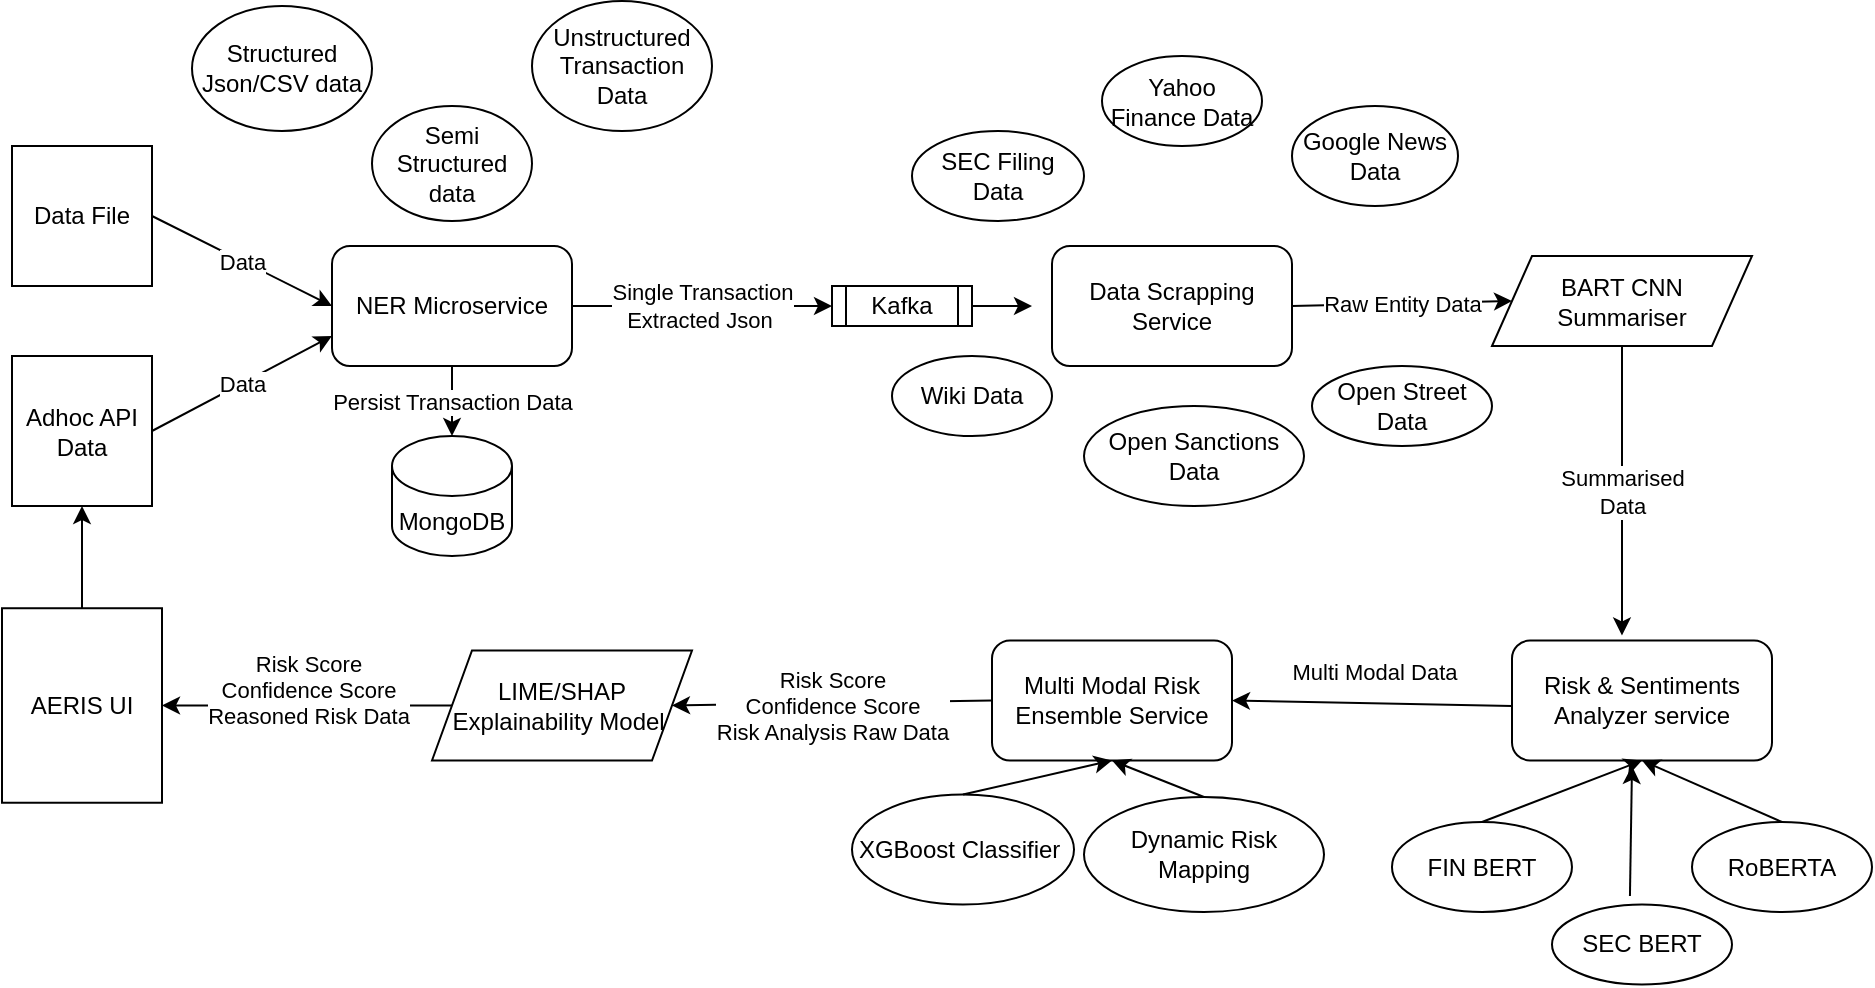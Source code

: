 <mxfile version="26.1.3">
  <diagram name="Page-1" id="dFS9PV1V3QEVHVAMzsRe">
    <mxGraphModel dx="954" dy="589" grid="1" gridSize="10" guides="1" tooltips="1" connect="1" arrows="1" fold="1" page="1" pageScale="1" pageWidth="827" pageHeight="1169" math="0" shadow="0">
      <root>
        <mxCell id="0" />
        <mxCell id="1" parent="0" />
        <mxCell id="kVQ07I4kiqU_vx61COl9-9" value="NER Microservice" style="rounded=1;whiteSpace=wrap;html=1;" parent="1" vertex="1">
          <mxGeometry x="190" y="290" width="120" height="60" as="geometry" />
        </mxCell>
        <mxCell id="kVQ07I4kiqU_vx61COl9-10" value="Adhoc API Data" style="rounded=0;whiteSpace=wrap;html=1;direction=south;" parent="1" vertex="1">
          <mxGeometry x="30" y="345" width="70" height="75" as="geometry" />
        </mxCell>
        <mxCell id="kVQ07I4kiqU_vx61COl9-12" value="MongoDB" style="shape=cylinder3;whiteSpace=wrap;html=1;boundedLbl=1;backgroundOutline=1;size=15;" parent="1" vertex="1">
          <mxGeometry x="220" y="385" width="60" height="60" as="geometry" />
        </mxCell>
        <mxCell id="kVQ07I4kiqU_vx61COl9-13" value="Kafka" style="shape=process;whiteSpace=wrap;html=1;backgroundOutline=1;" parent="1" vertex="1">
          <mxGeometry x="440" y="310" width="70" height="20" as="geometry" />
        </mxCell>
        <mxCell id="kVQ07I4kiqU_vx61COl9-14" value="Data Scrapping Service" style="rounded=1;whiteSpace=wrap;html=1;" parent="1" vertex="1">
          <mxGeometry x="550" y="290" width="120" height="60" as="geometry" />
        </mxCell>
        <mxCell id="kVQ07I4kiqU_vx61COl9-15" value="SEC Filing Data" style="ellipse;whiteSpace=wrap;html=1;" parent="1" vertex="1">
          <mxGeometry x="480" y="232.5" width="86" height="45" as="geometry" />
        </mxCell>
        <mxCell id="kVQ07I4kiqU_vx61COl9-16" value="Yahoo Finance Data" style="ellipse;whiteSpace=wrap;html=1;" parent="1" vertex="1">
          <mxGeometry x="575" y="195" width="80" height="45" as="geometry" />
        </mxCell>
        <mxCell id="kVQ07I4kiqU_vx61COl9-17" value="Google News Data" style="ellipse;whiteSpace=wrap;html=1;" parent="1" vertex="1">
          <mxGeometry x="670" y="220" width="83" height="50" as="geometry" />
        </mxCell>
        <mxCell id="kVQ07I4kiqU_vx61COl9-18" value="Structured Json/CSV data" style="ellipse;whiteSpace=wrap;html=1;" parent="1" vertex="1">
          <mxGeometry x="120" y="170" width="90" height="62.5" as="geometry" />
        </mxCell>
        <mxCell id="kVQ07I4kiqU_vx61COl9-19" value="Semi Structured data" style="ellipse;whiteSpace=wrap;html=1;" parent="1" vertex="1">
          <mxGeometry x="210" y="220" width="80" height="57.5" as="geometry" />
        </mxCell>
        <mxCell id="kVQ07I4kiqU_vx61COl9-20" value="Unstructured Transaction Data" style="ellipse;whiteSpace=wrap;html=1;" parent="1" vertex="1">
          <mxGeometry x="290" y="167.5" width="90" height="65" as="geometry" />
        </mxCell>
        <mxCell id="kVQ07I4kiqU_vx61COl9-23" value="BART CNN&lt;div&gt;Summariser&lt;/div&gt;" style="shape=parallelogram;perimeter=parallelogramPerimeter;whiteSpace=wrap;html=1;fixedSize=1;" parent="1" vertex="1">
          <mxGeometry x="770" y="295" width="130" height="45" as="geometry" />
        </mxCell>
        <mxCell id="kVQ07I4kiqU_vx61COl9-24" value="Risk &amp;amp; Sentiments Analyzer service" style="rounded=1;whiteSpace=wrap;html=1;" parent="1" vertex="1">
          <mxGeometry x="780" y="487.25" width="130" height="60" as="geometry" />
        </mxCell>
        <mxCell id="kVQ07I4kiqU_vx61COl9-25" value="SEC BERT" style="ellipse;whiteSpace=wrap;html=1;" parent="1" vertex="1">
          <mxGeometry x="800" y="619.25" width="90" height="40" as="geometry" />
        </mxCell>
        <mxCell id="kVQ07I4kiqU_vx61COl9-26" value="FIN BERT" style="ellipse;whiteSpace=wrap;html=1;" parent="1" vertex="1">
          <mxGeometry x="719.99" y="578" width="90" height="45" as="geometry" />
        </mxCell>
        <mxCell id="kVQ07I4kiqU_vx61COl9-27" value="RoBERTA" style="ellipse;whiteSpace=wrap;html=1;" parent="1" vertex="1">
          <mxGeometry x="870" y="578" width="90" height="45" as="geometry" />
        </mxCell>
        <mxCell id="kVQ07I4kiqU_vx61COl9-28" value="Wiki Data" style="ellipse;whiteSpace=wrap;html=1;" parent="1" vertex="1">
          <mxGeometry x="470" y="345" width="80" height="40" as="geometry" />
        </mxCell>
        <mxCell id="kVQ07I4kiqU_vx61COl9-29" value="Open Sanctions&lt;div&gt;Data&lt;/div&gt;" style="ellipse;whiteSpace=wrap;html=1;" parent="1" vertex="1">
          <mxGeometry x="566" y="370" width="110" height="50" as="geometry" />
        </mxCell>
        <mxCell id="kVQ07I4kiqU_vx61COl9-30" value="Open Street Data" style="ellipse;whiteSpace=wrap;html=1;" parent="1" vertex="1">
          <mxGeometry x="680" y="350" width="90" height="40" as="geometry" />
        </mxCell>
        <mxCell id="kVQ07I4kiqU_vx61COl9-31" value="Multi Modal Risk Ensemble Service" style="rounded=1;whiteSpace=wrap;html=1;" parent="1" vertex="1">
          <mxGeometry x="520" y="487.25" width="120" height="60" as="geometry" />
        </mxCell>
        <mxCell id="kVQ07I4kiqU_vx61COl9-32" value="XGBoost Classifier&amp;nbsp;" style="ellipse;whiteSpace=wrap;html=1;" parent="1" vertex="1">
          <mxGeometry x="450" y="564.25" width="111" height="55" as="geometry" />
        </mxCell>
        <mxCell id="kVQ07I4kiqU_vx61COl9-33" value="Dynamic Risk Mapping" style="ellipse;whiteSpace=wrap;html=1;" parent="1" vertex="1">
          <mxGeometry x="566" y="565.5" width="120" height="57.5" as="geometry" />
        </mxCell>
        <mxCell id="kVQ07I4kiqU_vx61COl9-35" value="LIME/SHAP Explainability Model&amp;nbsp;" style="shape=parallelogram;perimeter=parallelogramPerimeter;whiteSpace=wrap;html=1;fixedSize=1;" parent="1" vertex="1">
          <mxGeometry x="240" y="492.25" width="130" height="55" as="geometry" />
        </mxCell>
        <mxCell id="kVQ07I4kiqU_vx61COl9-83" value="" style="edgeStyle=orthogonalEdgeStyle;rounded=0;orthogonalLoop=1;jettySize=auto;html=1;" parent="1" source="kVQ07I4kiqU_vx61COl9-36" target="kVQ07I4kiqU_vx61COl9-10" edge="1">
          <mxGeometry relative="1" as="geometry" />
        </mxCell>
        <mxCell id="kVQ07I4kiqU_vx61COl9-36" value="AERIS UI" style="rounded=0;whiteSpace=wrap;html=1;direction=south;" parent="1" vertex="1">
          <mxGeometry x="25" y="471.12" width="80" height="97.25" as="geometry" />
        </mxCell>
        <mxCell id="kVQ07I4kiqU_vx61COl9-37" value="Data File" style="whiteSpace=wrap;html=1;aspect=fixed;" parent="1" vertex="1">
          <mxGeometry x="30" y="240" width="70" height="70" as="geometry" />
        </mxCell>
        <mxCell id="kVQ07I4kiqU_vx61COl9-43" value="" style="endArrow=classic;html=1;rounded=0;exitX=1;exitY=0.5;exitDx=0;exitDy=0;entryX=0;entryY=0.5;entryDx=0;entryDy=0;" parent="1" source="kVQ07I4kiqU_vx61COl9-37" target="kVQ07I4kiqU_vx61COl9-9" edge="1">
          <mxGeometry relative="1" as="geometry">
            <mxPoint x="180" y="350" as="sourcePoint" />
            <mxPoint x="280" y="350" as="targetPoint" />
          </mxGeometry>
        </mxCell>
        <mxCell id="kVQ07I4kiqU_vx61COl9-44" value="Data" style="edgeLabel;resizable=0;html=1;;align=center;verticalAlign=middle;" parent="kVQ07I4kiqU_vx61COl9-43" connectable="0" vertex="1">
          <mxGeometry relative="1" as="geometry" />
        </mxCell>
        <mxCell id="kVQ07I4kiqU_vx61COl9-46" value="" style="endArrow=classic;html=1;rounded=0;exitX=0.5;exitY=0;exitDx=0;exitDy=0;entryX=0;entryY=0.75;entryDx=0;entryDy=0;" parent="1" source="kVQ07I4kiqU_vx61COl9-10" target="kVQ07I4kiqU_vx61COl9-9" edge="1">
          <mxGeometry relative="1" as="geometry">
            <mxPoint x="180" y="350" as="sourcePoint" />
            <mxPoint x="280" y="350" as="targetPoint" />
          </mxGeometry>
        </mxCell>
        <mxCell id="kVQ07I4kiqU_vx61COl9-47" value="Data" style="edgeLabel;resizable=0;html=1;;align=center;verticalAlign=middle;" parent="kVQ07I4kiqU_vx61COl9-46" connectable="0" vertex="1">
          <mxGeometry relative="1" as="geometry" />
        </mxCell>
        <mxCell id="kVQ07I4kiqU_vx61COl9-49" value="" style="endArrow=classic;html=1;rounded=0;exitX=0.5;exitY=1;exitDx=0;exitDy=0;" parent="1" source="kVQ07I4kiqU_vx61COl9-9" target="kVQ07I4kiqU_vx61COl9-12" edge="1">
          <mxGeometry relative="1" as="geometry">
            <mxPoint x="230" y="350" as="sourcePoint" />
            <mxPoint x="280" y="350" as="targetPoint" />
          </mxGeometry>
        </mxCell>
        <mxCell id="kVQ07I4kiqU_vx61COl9-50" value="Persist Transaction Data" style="edgeLabel;resizable=0;html=1;;align=center;verticalAlign=middle;" parent="kVQ07I4kiqU_vx61COl9-49" connectable="0" vertex="1">
          <mxGeometry relative="1" as="geometry" />
        </mxCell>
        <mxCell id="kVQ07I4kiqU_vx61COl9-52" value="Single Transaction&lt;br&gt;Extracted Json&amp;nbsp;" style="endArrow=classic;html=1;rounded=0;exitX=1;exitY=0.5;exitDx=0;exitDy=0;entryX=0;entryY=0.5;entryDx=0;entryDy=0;" parent="1" source="kVQ07I4kiqU_vx61COl9-9" target="kVQ07I4kiqU_vx61COl9-13" edge="1">
          <mxGeometry relative="1" as="geometry">
            <mxPoint x="180" y="350" as="sourcePoint" />
            <mxPoint x="280" y="350" as="targetPoint" />
          </mxGeometry>
        </mxCell>
        <mxCell id="kVQ07I4kiqU_vx61COl9-54" value="" style="endArrow=classic;html=1;rounded=0;exitX=1;exitY=0.5;exitDx=0;exitDy=0;" parent="1" source="kVQ07I4kiqU_vx61COl9-13" edge="1">
          <mxGeometry relative="1" as="geometry">
            <mxPoint x="330" y="350" as="sourcePoint" />
            <mxPoint x="540" y="320" as="targetPoint" />
          </mxGeometry>
        </mxCell>
        <mxCell id="kVQ07I4kiqU_vx61COl9-57" value="" style="endArrow=classic;html=1;rounded=0;exitX=1;exitY=0.5;exitDx=0;exitDy=0;entryX=0;entryY=0.5;entryDx=0;entryDy=0;" parent="1" source="kVQ07I4kiqU_vx61COl9-14" target="kVQ07I4kiqU_vx61COl9-23" edge="1">
          <mxGeometry relative="1" as="geometry">
            <mxPoint x="420" y="350" as="sourcePoint" />
            <mxPoint x="520" y="350" as="targetPoint" />
          </mxGeometry>
        </mxCell>
        <mxCell id="kVQ07I4kiqU_vx61COl9-58" value="Raw Entity Data" style="edgeLabel;resizable=0;html=1;;align=center;verticalAlign=middle;" parent="kVQ07I4kiqU_vx61COl9-57" connectable="0" vertex="1">
          <mxGeometry relative="1" as="geometry" />
        </mxCell>
        <mxCell id="kVQ07I4kiqU_vx61COl9-60" value="S" style="endArrow=classic;html=1;rounded=0;exitX=0.5;exitY=1;exitDx=0;exitDy=0;entryX=0.423;entryY=-0.042;entryDx=0;entryDy=0;entryPerimeter=0;" parent="1" source="kVQ07I4kiqU_vx61COl9-23" target="kVQ07I4kiqU_vx61COl9-24" edge="1">
          <mxGeometry relative="1" as="geometry">
            <mxPoint x="690" y="622.5" as="sourcePoint" />
            <mxPoint x="550" y="652.5" as="targetPoint" />
          </mxGeometry>
        </mxCell>
        <mxCell id="kVQ07I4kiqU_vx61COl9-61" value="Summarised&lt;br&gt;Data" style="edgeLabel;resizable=0;html=1;;align=center;verticalAlign=middle;" parent="kVQ07I4kiqU_vx61COl9-60" connectable="0" vertex="1">
          <mxGeometry relative="1" as="geometry" />
        </mxCell>
        <mxCell id="kVQ07I4kiqU_vx61COl9-63" value="" style="endArrow=classic;html=1;rounded=0;entryX=1;entryY=0.5;entryDx=0;entryDy=0;" parent="1" target="kVQ07I4kiqU_vx61COl9-31" edge="1">
          <mxGeometry relative="1" as="geometry">
            <mxPoint x="780" y="520" as="sourcePoint" />
            <mxPoint x="600" y="531.5" as="targetPoint" />
          </mxGeometry>
        </mxCell>
        <mxCell id="kVQ07I4kiqU_vx61COl9-64" value="Multi Modal Data" style="edgeLabel;resizable=0;html=1;;align=center;verticalAlign=middle;" parent="kVQ07I4kiqU_vx61COl9-63" connectable="0" vertex="1">
          <mxGeometry relative="1" as="geometry">
            <mxPoint x="1" y="-16" as="offset" />
          </mxGeometry>
        </mxCell>
        <mxCell id="kVQ07I4kiqU_vx61COl9-66" value="" style="endArrow=classic;html=1;rounded=0;exitX=0;exitY=0.5;exitDx=0;exitDy=0;entryX=1;entryY=0.5;entryDx=0;entryDy=0;" parent="1" source="kVQ07I4kiqU_vx61COl9-31" target="kVQ07I4kiqU_vx61COl9-35" edge="1">
          <mxGeometry relative="1" as="geometry">
            <mxPoint x="460" y="530.25" as="sourcePoint" />
            <mxPoint x="340" y="530" as="targetPoint" />
          </mxGeometry>
        </mxCell>
        <mxCell id="kVQ07I4kiqU_vx61COl9-67" value="Risk Score&lt;br&gt;Confidence Score&lt;br&gt;Risk Analysis Raw Data" style="edgeLabel;resizable=0;html=1;;align=center;verticalAlign=middle;" parent="kVQ07I4kiqU_vx61COl9-66" connectable="0" vertex="1">
          <mxGeometry relative="1" as="geometry">
            <mxPoint y="1" as="offset" />
          </mxGeometry>
        </mxCell>
        <mxCell id="kVQ07I4kiqU_vx61COl9-69" value="" style="endArrow=classic;html=1;rounded=0;exitX=0;exitY=0.5;exitDx=0;exitDy=0;entryX=0.5;entryY=0;entryDx=0;entryDy=0;" parent="1" source="kVQ07I4kiqU_vx61COl9-35" target="kVQ07I4kiqU_vx61COl9-36" edge="1">
          <mxGeometry relative="1" as="geometry">
            <mxPoint x="260" y="620" as="sourcePoint" />
            <mxPoint x="170" y="636.25" as="targetPoint" />
          </mxGeometry>
        </mxCell>
        <mxCell id="kVQ07I4kiqU_vx61COl9-70" value="Risk Score&lt;br&gt;Confidence Score&lt;br&gt;Reasoned Risk Data" style="edgeLabel;resizable=0;html=1;;align=center;verticalAlign=middle;" parent="kVQ07I4kiqU_vx61COl9-69" connectable="0" vertex="1">
          <mxGeometry relative="1" as="geometry">
            <mxPoint y="-8" as="offset" />
          </mxGeometry>
        </mxCell>
        <mxCell id="kVQ07I4kiqU_vx61COl9-75" value="" style="endArrow=classic;html=1;rounded=0;exitX=0.5;exitY=0;exitDx=0;exitDy=0;entryX=0.5;entryY=1;entryDx=0;entryDy=0;" parent="1" source="kVQ07I4kiqU_vx61COl9-32" target="kVQ07I4kiqU_vx61COl9-31" edge="1">
          <mxGeometry width="50" height="50" relative="1" as="geometry">
            <mxPoint x="330" y="593.94" as="sourcePoint" />
            <mxPoint x="380" y="543.94" as="targetPoint" />
          </mxGeometry>
        </mxCell>
        <mxCell id="kVQ07I4kiqU_vx61COl9-76" value="" style="endArrow=classic;html=1;rounded=0;exitX=0.5;exitY=0;exitDx=0;exitDy=0;entryX=0.5;entryY=1;entryDx=0;entryDy=0;" parent="1" source="kVQ07I4kiqU_vx61COl9-33" target="kVQ07I4kiqU_vx61COl9-31" edge="1">
          <mxGeometry width="50" height="50" relative="1" as="geometry">
            <mxPoint x="330" y="593.94" as="sourcePoint" />
            <mxPoint x="380" y="543.94" as="targetPoint" />
          </mxGeometry>
        </mxCell>
        <mxCell id="kVQ07I4kiqU_vx61COl9-84" value="" style="endArrow=classic;html=1;rounded=0;exitX=0.5;exitY=0;exitDx=0;exitDy=0;entryX=0.5;entryY=1;entryDx=0;entryDy=0;" parent="1" source="kVQ07I4kiqU_vx61COl9-26" target="kVQ07I4kiqU_vx61COl9-24" edge="1">
          <mxGeometry width="50" height="50" relative="1" as="geometry">
            <mxPoint x="450" y="450" as="sourcePoint" />
            <mxPoint x="500" y="400" as="targetPoint" />
          </mxGeometry>
        </mxCell>
        <mxCell id="kVQ07I4kiqU_vx61COl9-85" value="" style="endArrow=classic;html=1;rounded=0;exitX=0.433;exitY=-0.106;exitDx=0;exitDy=0;exitPerimeter=0;" parent="1" source="kVQ07I4kiqU_vx61COl9-25" edge="1">
          <mxGeometry width="50" height="50" relative="1" as="geometry">
            <mxPoint x="450" y="450" as="sourcePoint" />
            <mxPoint x="840" y="550" as="targetPoint" />
          </mxGeometry>
        </mxCell>
        <mxCell id="kVQ07I4kiqU_vx61COl9-86" value="" style="endArrow=classic;html=1;rounded=0;exitX=0.5;exitY=0;exitDx=0;exitDy=0;entryX=0.5;entryY=1;entryDx=0;entryDy=0;" parent="1" source="kVQ07I4kiqU_vx61COl9-27" target="kVQ07I4kiqU_vx61COl9-24" edge="1">
          <mxGeometry width="50" height="50" relative="1" as="geometry">
            <mxPoint x="450" y="450" as="sourcePoint" />
            <mxPoint x="500" y="400" as="targetPoint" />
          </mxGeometry>
        </mxCell>
      </root>
    </mxGraphModel>
  </diagram>
</mxfile>
